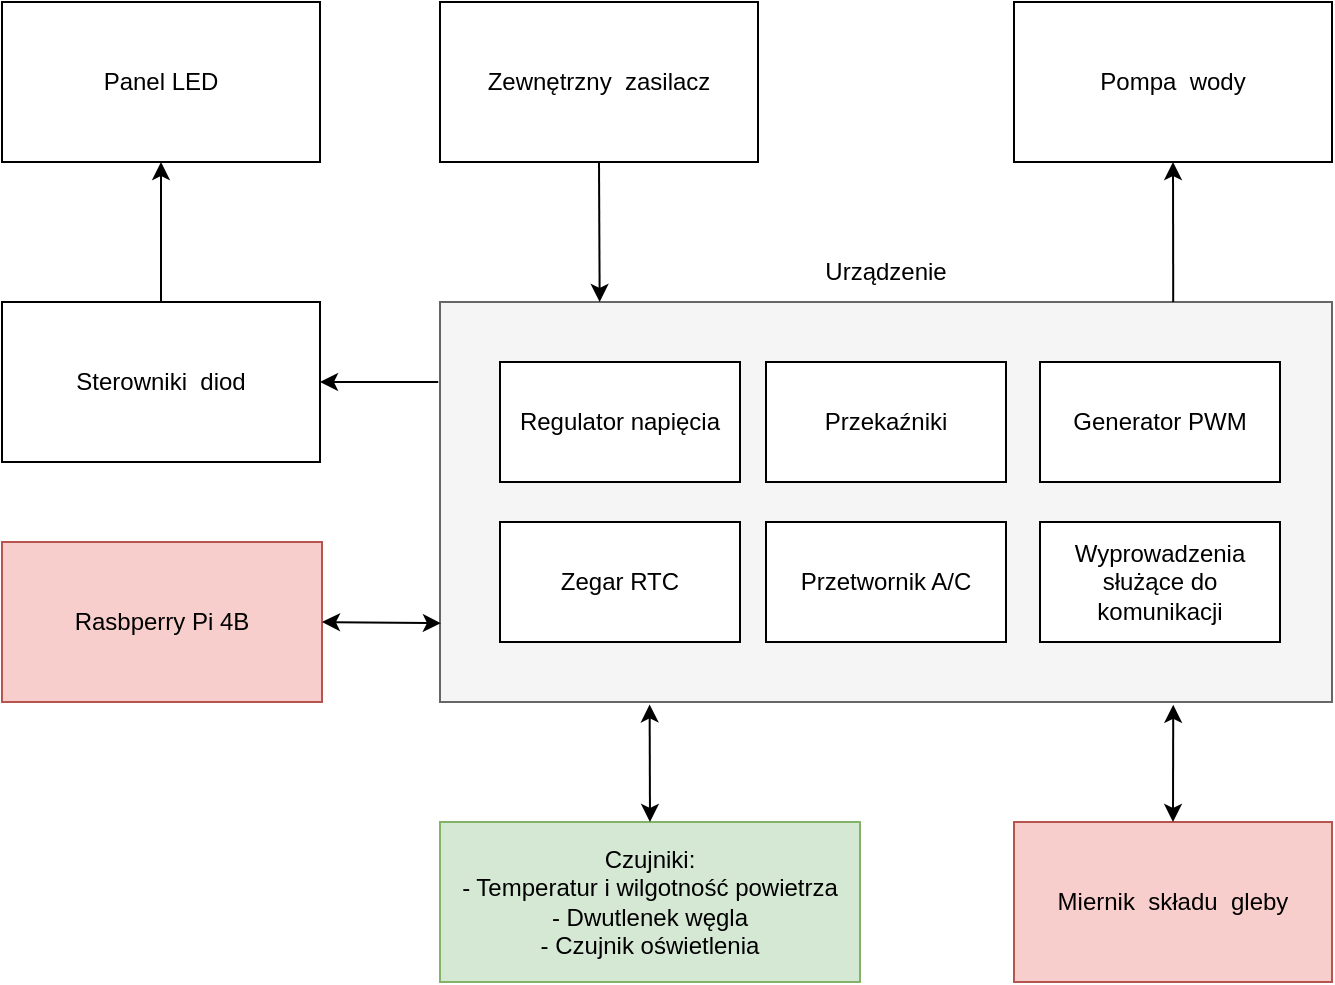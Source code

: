 <mxfile version="24.5.2" type="device">
  <diagram name="Strona-1" id="6HkIy6ulbnla7I3tChoI">
    <mxGraphModel dx="989" dy="520" grid="1" gridSize="10" guides="1" tooltips="1" connect="1" arrows="1" fold="1" page="1" pageScale="1" pageWidth="827" pageHeight="1169" math="0" shadow="0">
      <root>
        <mxCell id="0" />
        <mxCell id="1" parent="0" />
        <mxCell id="0xC4HbDB4452kfhdaKBw-1" value="&lt;div&gt;Rasbperry Pi 4B&lt;/div&gt;" style="rounded=0;whiteSpace=wrap;html=1;fillColor=#f8cecc;strokeColor=#b85450;" parent="1" vertex="1">
          <mxGeometry x="111" y="310" width="160" height="80" as="geometry" />
        </mxCell>
        <mxCell id="0xC4HbDB4452kfhdaKBw-2" value="" style="rounded=0;whiteSpace=wrap;html=1;fillColor=#f5f5f5;fontColor=#333333;strokeColor=#666666;" parent="1" vertex="1">
          <mxGeometry x="330" y="190" width="446" height="200" as="geometry" />
        </mxCell>
        <mxCell id="0xC4HbDB4452kfhdaKBw-3" value="Przetwornik A/C" style="rounded=0;whiteSpace=wrap;html=1;" parent="1" vertex="1">
          <mxGeometry x="493" y="300" width="120" height="60" as="geometry" />
        </mxCell>
        <mxCell id="0xC4HbDB4452kfhdaKBw-7" value="Przekaźniki" style="rounded=0;whiteSpace=wrap;html=1;" parent="1" vertex="1">
          <mxGeometry x="493" y="220" width="120" height="60" as="geometry" />
        </mxCell>
        <mxCell id="0xC4HbDB4452kfhdaKBw-8" value="Generator PWM" style="rounded=0;whiteSpace=wrap;html=1;" parent="1" vertex="1">
          <mxGeometry x="630" y="220" width="120" height="60" as="geometry" />
        </mxCell>
        <mxCell id="0xC4HbDB4452kfhdaKBw-9" value="Zegar RTC" style="rounded=0;whiteSpace=wrap;html=1;" parent="1" vertex="1">
          <mxGeometry x="360" y="300" width="120" height="60" as="geometry" />
        </mxCell>
        <mxCell id="0xC4HbDB4452kfhdaKBw-11" value="Wyprowadzenia służące do komunikacji" style="rounded=0;whiteSpace=wrap;html=1;" parent="1" vertex="1">
          <mxGeometry x="630" y="300" width="120" height="60" as="geometry" />
        </mxCell>
        <mxCell id="0xC4HbDB4452kfhdaKBw-20" value="&lt;div&gt;Czujniki:&lt;/div&gt;&lt;div&gt;- Temperatur i wilgotność powietrza&lt;/div&gt;&lt;div&gt;- Dwutlenek węgla&lt;/div&gt;&lt;div&gt;- Czujnik oświetlenia&lt;br&gt;&lt;/div&gt;" style="rounded=0;whiteSpace=wrap;html=1;fillColor=#d5e8d4;strokeColor=#82b366;" parent="1" vertex="1">
          <mxGeometry x="330" y="450" width="210" height="80" as="geometry" />
        </mxCell>
        <mxCell id="0xC4HbDB4452kfhdaKBw-44" value="Pompa&amp;nbsp; wody" style="rounded=0;whiteSpace=wrap;html=1;" parent="1" vertex="1">
          <mxGeometry x="617" y="40" width="159" height="80" as="geometry" />
        </mxCell>
        <mxCell id="0xC4HbDB4452kfhdaKBw-46" value="Sterowniki&amp;nbsp; diod" style="rounded=0;whiteSpace=wrap;html=1;" parent="1" vertex="1">
          <mxGeometry x="111" y="190" width="159" height="80" as="geometry" />
        </mxCell>
        <mxCell id="0xC4HbDB4452kfhdaKBw-47" value="" style="endArrow=classic;html=1;rounded=0;entryX=1;entryY=0.5;entryDx=0;entryDy=0;exitX=-0.002;exitY=0.2;exitDx=0;exitDy=0;exitPerimeter=0;" parent="1" source="0xC4HbDB4452kfhdaKBw-2" target="0xC4HbDB4452kfhdaKBw-46" edge="1">
          <mxGeometry width="50" height="50" relative="1" as="geometry">
            <mxPoint x="320" y="230" as="sourcePoint" />
            <mxPoint x="320" y="240" as="targetPoint" />
          </mxGeometry>
        </mxCell>
        <mxCell id="0xC4HbDB4452kfhdaKBw-49" value="Urządzenie" style="text;html=1;align=center;verticalAlign=middle;whiteSpace=wrap;rounded=0;" parent="1" vertex="1">
          <mxGeometry x="523" y="160" width="60" height="30" as="geometry" />
        </mxCell>
        <mxCell id="_fzHNz17hyEvUJ23iAKj-1" value="" style="endArrow=classic;startArrow=classic;html=1;rounded=0;exitX=1;exitY=0.5;exitDx=0;exitDy=0;entryX=0.001;entryY=0.803;entryDx=0;entryDy=0;entryPerimeter=0;" edge="1" parent="1" source="0xC4HbDB4452kfhdaKBw-1" target="0xC4HbDB4452kfhdaKBw-2">
          <mxGeometry width="50" height="50" relative="1" as="geometry">
            <mxPoint x="340" y="450" as="sourcePoint" />
            <mxPoint x="310" y="350" as="targetPoint" />
          </mxGeometry>
        </mxCell>
        <mxCell id="_fzHNz17hyEvUJ23iAKj-3" value="" style="endArrow=classic;html=1;rounded=0;exitX=0.5;exitY=1;exitDx=0;exitDy=0;entryX=0.179;entryY=0;entryDx=0;entryDy=0;entryPerimeter=0;" edge="1" parent="1" source="_fzHNz17hyEvUJ23iAKj-4" target="0xC4HbDB4452kfhdaKBw-2">
          <mxGeometry width="50" height="50" relative="1" as="geometry">
            <mxPoint x="445" y="120" as="sourcePoint" />
            <mxPoint x="410" y="170" as="targetPoint" />
          </mxGeometry>
        </mxCell>
        <mxCell id="_fzHNz17hyEvUJ23iAKj-4" value="Zewnętrzny&amp;nbsp; zasilacz" style="rounded=0;whiteSpace=wrap;html=1;" vertex="1" parent="1">
          <mxGeometry x="330" y="40" width="159" height="80" as="geometry" />
        </mxCell>
        <mxCell id="_fzHNz17hyEvUJ23iAKj-5" value="Panel LED" style="rounded=0;whiteSpace=wrap;html=1;" vertex="1" parent="1">
          <mxGeometry x="111" y="40" width="159" height="80" as="geometry" />
        </mxCell>
        <mxCell id="_fzHNz17hyEvUJ23iAKj-7" value="" style="endArrow=classic;html=1;rounded=0;exitX=0.5;exitY=0;exitDx=0;exitDy=0;entryX=0.5;entryY=1;entryDx=0;entryDy=0;" edge="1" parent="1" source="0xC4HbDB4452kfhdaKBw-46" target="_fzHNz17hyEvUJ23iAKj-5">
          <mxGeometry width="50" height="50" relative="1" as="geometry">
            <mxPoint x="210" y="190" as="sourcePoint" />
            <mxPoint x="260" y="140" as="targetPoint" />
          </mxGeometry>
        </mxCell>
        <mxCell id="_fzHNz17hyEvUJ23iAKj-8" value="Regulator napięcia" style="rounded=0;whiteSpace=wrap;html=1;" vertex="1" parent="1">
          <mxGeometry x="360" y="220" width="120" height="60" as="geometry" />
        </mxCell>
        <mxCell id="_fzHNz17hyEvUJ23iAKj-9" value="Miernik&amp;nbsp; składu&amp;nbsp; gleby" style="rounded=0;whiteSpace=wrap;html=1;fillColor=#f8cecc;strokeColor=#b85450;" vertex="1" parent="1">
          <mxGeometry x="617" y="450" width="159" height="80" as="geometry" />
        </mxCell>
        <mxCell id="_fzHNz17hyEvUJ23iAKj-11" value="" style="endArrow=classic;startArrow=classic;html=1;rounded=0;exitX=0.5;exitY=0;exitDx=0;exitDy=0;entryX=0.822;entryY=1.007;entryDx=0;entryDy=0;entryPerimeter=0;" edge="1" parent="1" source="_fzHNz17hyEvUJ23iAKj-9" target="0xC4HbDB4452kfhdaKBw-2">
          <mxGeometry width="50" height="50" relative="1" as="geometry">
            <mxPoint x="670" y="520" as="sourcePoint" />
            <mxPoint x="720" y="470" as="targetPoint" />
          </mxGeometry>
        </mxCell>
        <mxCell id="_fzHNz17hyEvUJ23iAKj-12" value="" style="endArrow=classic;startArrow=classic;html=1;rounded=0;exitX=0.5;exitY=0;exitDx=0;exitDy=0;entryX=0.235;entryY=1.006;entryDx=0;entryDy=0;entryPerimeter=0;" edge="1" parent="1" source="0xC4HbDB4452kfhdaKBw-20" target="0xC4HbDB4452kfhdaKBw-2">
          <mxGeometry width="50" height="50" relative="1" as="geometry">
            <mxPoint x="435" y="530" as="sourcePoint" />
            <mxPoint x="435" y="480" as="targetPoint" />
          </mxGeometry>
        </mxCell>
        <mxCell id="_fzHNz17hyEvUJ23iAKj-13" value="" style="endArrow=classic;html=1;rounded=0;entryX=0.5;entryY=1;entryDx=0;entryDy=0;exitX=0.822;exitY=0;exitDx=0;exitDy=0;exitPerimeter=0;" edge="1" parent="1" source="0xC4HbDB4452kfhdaKBw-2" target="0xC4HbDB4452kfhdaKBw-44">
          <mxGeometry width="50" height="50" relative="1" as="geometry">
            <mxPoint x="697" y="180" as="sourcePoint" />
            <mxPoint x="730" y="130" as="targetPoint" />
          </mxGeometry>
        </mxCell>
      </root>
    </mxGraphModel>
  </diagram>
</mxfile>

